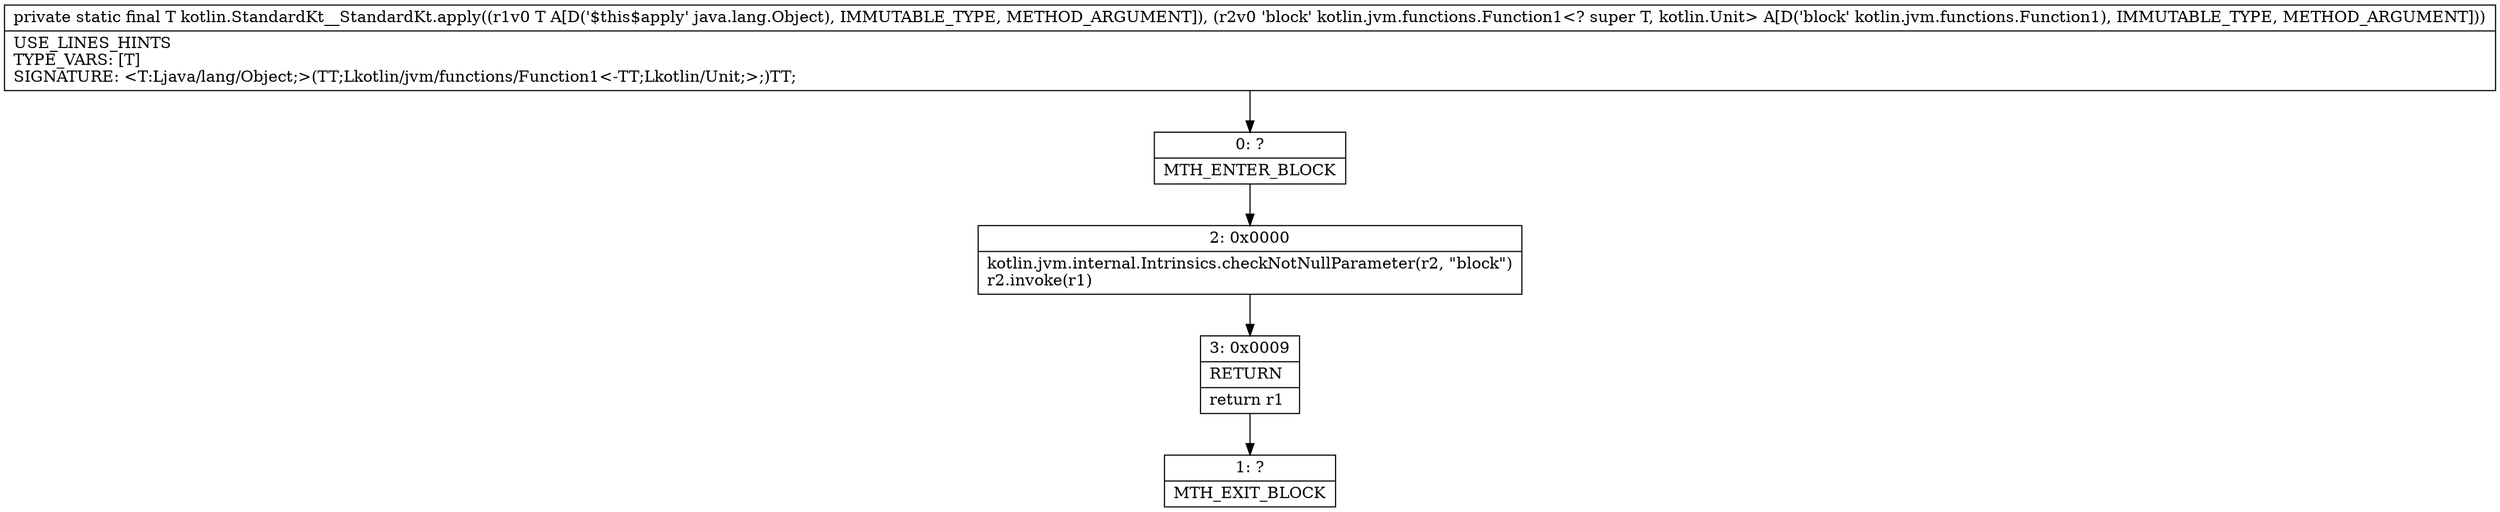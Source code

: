 digraph "CFG forkotlin.StandardKt__StandardKt.apply(Ljava\/lang\/Object;Lkotlin\/jvm\/functions\/Function1;)Ljava\/lang\/Object;" {
Node_0 [shape=record,label="{0\:\ ?|MTH_ENTER_BLOCK\l}"];
Node_2 [shape=record,label="{2\:\ 0x0000|kotlin.jvm.internal.Intrinsics.checkNotNullParameter(r2, \"block\")\lr2.invoke(r1)\l}"];
Node_3 [shape=record,label="{3\:\ 0x0009|RETURN\l|return r1\l}"];
Node_1 [shape=record,label="{1\:\ ?|MTH_EXIT_BLOCK\l}"];
MethodNode[shape=record,label="{private static final T kotlin.StandardKt__StandardKt.apply((r1v0 T A[D('$this$apply' java.lang.Object), IMMUTABLE_TYPE, METHOD_ARGUMENT]), (r2v0 'block' kotlin.jvm.functions.Function1\<? super T, kotlin.Unit\> A[D('block' kotlin.jvm.functions.Function1), IMMUTABLE_TYPE, METHOD_ARGUMENT]))  | USE_LINES_HINTS\lTYPE_VARS: [T]\lSIGNATURE: \<T:Ljava\/lang\/Object;\>(TT;Lkotlin\/jvm\/functions\/Function1\<\-TT;Lkotlin\/Unit;\>;)TT;\l}"];
MethodNode -> Node_0;Node_0 -> Node_2;
Node_2 -> Node_3;
Node_3 -> Node_1;
}

